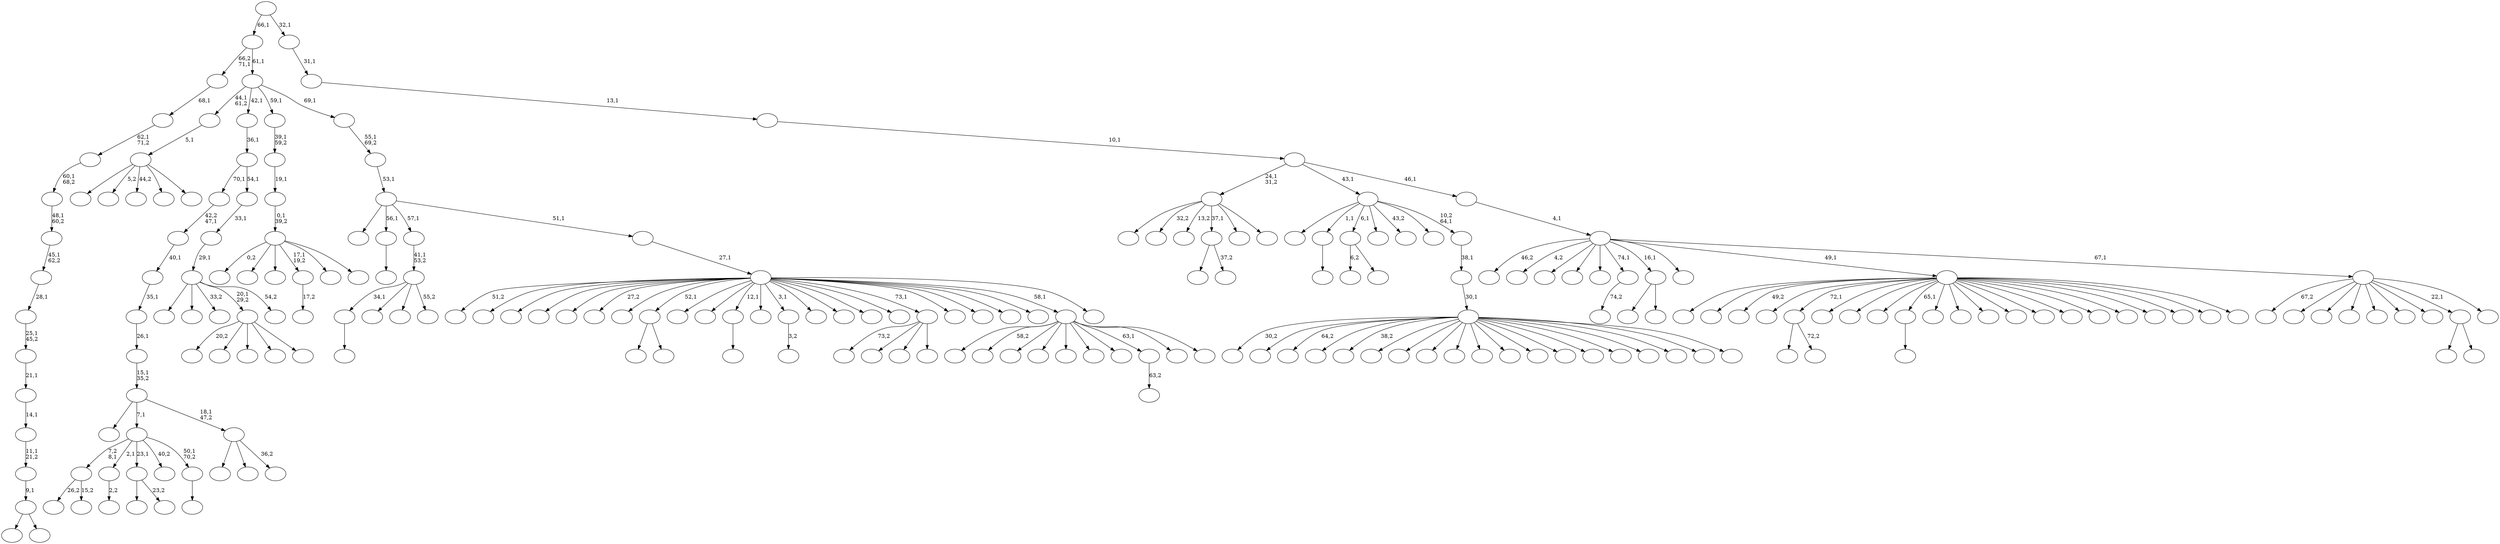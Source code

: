 digraph T {
	225 [label=""]
	224 [label=""]
	223 [label=""]
	222 [label=""]
	221 [label=""]
	220 [label=""]
	219 [label=""]
	218 [label=""]
	217 [label=""]
	216 [label=""]
	215 [label=""]
	214 [label=""]
	213 [label=""]
	212 [label=""]
	211 [label=""]
	210 [label=""]
	209 [label=""]
	208 [label=""]
	207 [label=""]
	206 [label=""]
	205 [label=""]
	204 [label=""]
	203 [label=""]
	202 [label=""]
	201 [label=""]
	200 [label=""]
	199 [label=""]
	198 [label=""]
	197 [label=""]
	196 [label=""]
	195 [label=""]
	194 [label=""]
	193 [label=""]
	192 [label=""]
	191 [label=""]
	190 [label=""]
	189 [label=""]
	188 [label=""]
	187 [label=""]
	186 [label=""]
	185 [label=""]
	184 [label=""]
	183 [label=""]
	182 [label=""]
	181 [label=""]
	180 [label=""]
	179 [label=""]
	178 [label=""]
	177 [label=""]
	176 [label=""]
	175 [label=""]
	174 [label=""]
	173 [label=""]
	172 [label=""]
	171 [label=""]
	170 [label=""]
	169 [label=""]
	168 [label=""]
	167 [label=""]
	166 [label=""]
	165 [label=""]
	164 [label=""]
	163 [label=""]
	162 [label=""]
	161 [label=""]
	160 [label=""]
	159 [label=""]
	158 [label=""]
	157 [label=""]
	156 [label=""]
	155 [label=""]
	154 [label=""]
	153 [label=""]
	152 [label=""]
	151 [label=""]
	150 [label=""]
	149 [label=""]
	148 [label=""]
	147 [label=""]
	146 [label=""]
	145 [label=""]
	144 [label=""]
	143 [label=""]
	142 [label=""]
	141 [label=""]
	140 [label=""]
	139 [label=""]
	138 [label=""]
	137 [label=""]
	136 [label=""]
	135 [label=""]
	134 [label=""]
	133 [label=""]
	132 [label=""]
	131 [label=""]
	130 [label=""]
	129 [label=""]
	128 [label=""]
	127 [label=""]
	126 [label=""]
	125 [label=""]
	124 [label=""]
	123 [label=""]
	122 [label=""]
	121 [label=""]
	120 [label=""]
	119 [label=""]
	118 [label=""]
	117 [label=""]
	116 [label=""]
	115 [label=""]
	114 [label=""]
	113 [label=""]
	112 [label=""]
	111 [label=""]
	110 [label=""]
	109 [label=""]
	108 [label=""]
	107 [label=""]
	106 [label=""]
	105 [label=""]
	104 [label=""]
	103 [label=""]
	102 [label=""]
	101 [label=""]
	100 [label=""]
	99 [label=""]
	98 [label=""]
	97 [label=""]
	96 [label=""]
	95 [label=""]
	94 [label=""]
	93 [label=""]
	92 [label=""]
	91 [label=""]
	90 [label=""]
	89 [label=""]
	88 [label=""]
	87 [label=""]
	86 [label=""]
	85 [label=""]
	84 [label=""]
	83 [label=""]
	82 [label=""]
	81 [label=""]
	80 [label=""]
	79 [label=""]
	78 [label=""]
	77 [label=""]
	76 [label=""]
	75 [label=""]
	74 [label=""]
	73 [label=""]
	72 [label=""]
	71 [label=""]
	70 [label=""]
	69 [label=""]
	68 [label=""]
	67 [label=""]
	66 [label=""]
	65 [label=""]
	64 [label=""]
	63 [label=""]
	62 [label=""]
	61 [label=""]
	60 [label=""]
	59 [label=""]
	58 [label=""]
	57 [label=""]
	56 [label=""]
	55 [label=""]
	54 [label=""]
	53 [label=""]
	52 [label=""]
	51 [label=""]
	50 [label=""]
	49 [label=""]
	48 [label=""]
	47 [label=""]
	46 [label=""]
	45 [label=""]
	44 [label=""]
	43 [label=""]
	42 [label=""]
	41 [label=""]
	40 [label=""]
	39 [label=""]
	38 [label=""]
	37 [label=""]
	36 [label=""]
	35 [label=""]
	34 [label=""]
	33 [label=""]
	32 [label=""]
	31 [label=""]
	30 [label=""]
	29 [label=""]
	28 [label=""]
	27 [label=""]
	26 [label=""]
	25 [label=""]
	24 [label=""]
	23 [label=""]
	22 [label=""]
	21 [label=""]
	20 [label=""]
	19 [label=""]
	18 [label=""]
	17 [label=""]
	16 [label=""]
	15 [label=""]
	14 [label=""]
	13 [label=""]
	12 [label=""]
	11 [label=""]
	10 [label=""]
	9 [label=""]
	8 [label=""]
	7 [label=""]
	6 [label=""]
	5 [label=""]
	4 [label=""]
	3 [label=""]
	2 [label=""]
	1 [label=""]
	0 [label=""]
	218 -> 222 [label="26,2"]
	218 -> 219 [label="15,2"]
	192 -> 195 [label=""]
	192 -> 193 [label="72,2"]
	189 -> 190 [label=""]
	181 -> 182 [label="2,2"]
	175 -> 176 [label=""]
	172 -> 188 [label="6,2"]
	172 -> 173 [label=""]
	168 -> 201 [label=""]
	168 -> 169 [label="23,2"]
	165 -> 166 [label=""]
	156 -> 157 [label=""]
	145 -> 178 [label=""]
	145 -> 146 [label=""]
	134 -> 135 [label=""]
	133 -> 218 [label="7,2\n8,1"]
	133 -> 181 [label="2,1"]
	133 -> 168 [label="23,1"]
	133 -> 155 [label="40,2"]
	133 -> 134 [label="50,1\n70,2"]
	124 -> 125 [label=""]
	121 -> 156 [label="34,1"]
	121 -> 152 [label=""]
	121 -> 136 [label=""]
	121 -> 122 [label="55,2"]
	120 -> 121 [label="41,1\n53,2"]
	114 -> 209 [label=""]
	114 -> 115 [label=""]
	113 -> 114 [label="9,1"]
	112 -> 113 [label="11,1\n21,2"]
	111 -> 112 [label="14,1"]
	110 -> 111 [label="21,1"]
	109 -> 110 [label="25,1\n45,2"]
	108 -> 109 [label="28,1"]
	107 -> 108 [label="45,1\n62,2"]
	106 -> 107 [label="48,1\n60,2"]
	105 -> 106 [label="60,1\n68,2"]
	104 -> 105 [label="62,1\n71,2"]
	103 -> 104 [label="68,1"]
	100 -> 101 [label="3,2"]
	93 -> 94 [label="17,2"]
	91 -> 203 [label=""]
	91 -> 148 [label="5,2"]
	91 -> 131 [label="44,2"]
	91 -> 126 [label=""]
	91 -> 92 [label=""]
	90 -> 91 [label="5,1"]
	88 -> 147 [label=""]
	88 -> 89 [label="37,2"]
	78 -> 223 [label=""]
	78 -> 139 [label=""]
	78 -> 79 [label="36,2"]
	77 -> 216 [label=""]
	77 -> 133 [label="7,1"]
	77 -> 78 [label="18,1\n47,2"]
	76 -> 77 [label="15,1\n35,2"]
	75 -> 76 [label="26,1"]
	74 -> 75 [label="35,1"]
	73 -> 74 [label="40,1"]
	72 -> 73 [label="42,2\n47,1"]
	70 -> 87 [label=""]
	70 -> 71 [label=""]
	64 -> 65 [label="74,2"]
	60 -> 161 [label="20,2"]
	60 -> 144 [label=""]
	60 -> 123 [label=""]
	60 -> 83 [label=""]
	60 -> 61 [label=""]
	57 -> 199 [label="73,2"]
	57 -> 198 [label=""]
	57 -> 187 [label=""]
	57 -> 58 [label=""]
	49 -> 204 [label=""]
	49 -> 149 [label=""]
	49 -> 69 [label="33,2"]
	49 -> 60 [label="20,1\n29,2"]
	49 -> 50 [label="54,2"]
	48 -> 49 [label="29,1"]
	47 -> 48 [label="33,1"]
	46 -> 72 [label="70,1"]
	46 -> 47 [label="54,1"]
	45 -> 46 [label="36,1"]
	41 -> 42 [label="63,2"]
	38 -> 63 [label=""]
	38 -> 39 [label=""]
	33 -> 220 [label=""]
	33 -> 213 [label=""]
	33 -> 211 [label="49,2"]
	33 -> 196 [label=""]
	33 -> 192 [label="72,1"]
	33 -> 184 [label=""]
	33 -> 170 [label=""]
	33 -> 167 [label=""]
	33 -> 165 [label="65,1"]
	33 -> 164 [label=""]
	33 -> 163 [label=""]
	33 -> 162 [label=""]
	33 -> 150 [label=""]
	33 -> 143 [label=""]
	33 -> 137 [label=""]
	33 -> 86 [label=""]
	33 -> 85 [label=""]
	33 -> 66 [label=""]
	33 -> 54 [label=""]
	33 -> 51 [label=""]
	33 -> 34 [label=""]
	30 -> 202 [label=""]
	30 -> 185 [label="32,2"]
	30 -> 141 [label="13,2"]
	30 -> 88 [label="37,1"]
	30 -> 52 [label=""]
	30 -> 31 [label=""]
	28 -> 206 [label=""]
	28 -> 159 [label="58,2"]
	28 -> 142 [label=""]
	28 -> 140 [label=""]
	28 -> 118 [label=""]
	28 -> 99 [label=""]
	28 -> 44 [label=""]
	28 -> 41 [label="63,1"]
	28 -> 40 [label=""]
	28 -> 29 [label=""]
	26 -> 200 [label="0,2"]
	26 -> 132 [label=""]
	26 -> 116 [label=""]
	26 -> 93 [label="17,1\n19,2"]
	26 -> 32 [label=""]
	26 -> 27 [label=""]
	25 -> 26 [label="0,1\n39,2"]
	24 -> 25 [label="19,1"]
	23 -> 24 [label="39,1\n59,2"]
	21 -> 224 [label="51,2"]
	21 -> 214 [label=""]
	21 -> 208 [label=""]
	21 -> 205 [label=""]
	21 -> 194 [label=""]
	21 -> 191 [label="27,2"]
	21 -> 179 [label=""]
	21 -> 145 [label="52,1"]
	21 -> 138 [label=""]
	21 -> 128 [label=""]
	21 -> 124 [label="12,1"]
	21 -> 117 [label=""]
	21 -> 100 [label="3,1"]
	21 -> 84 [label=""]
	21 -> 80 [label=""]
	21 -> 62 [label=""]
	21 -> 59 [label=""]
	21 -> 57 [label="73,1"]
	21 -> 56 [label=""]
	21 -> 53 [label=""]
	21 -> 43 [label=""]
	21 -> 35 [label=""]
	21 -> 28 [label="58,1"]
	21 -> 22 [label=""]
	20 -> 21 [label="27,1"]
	19 -> 197 [label=""]
	19 -> 189 [label="56,1"]
	19 -> 120 [label="57,1"]
	19 -> 20 [label="51,1"]
	18 -> 19 [label="53,1"]
	17 -> 18 [label="55,1\n69,2"]
	16 -> 90 [label="44,1\n61,2"]
	16 -> 45 [label="42,1"]
	16 -> 23 [label="59,1"]
	16 -> 17 [label="69,1"]
	15 -> 103 [label="66,2\n71,1"]
	15 -> 16 [label="61,1"]
	12 -> 221 [label="30,2"]
	12 -> 217 [label=""]
	12 -> 212 [label="64,2"]
	12 -> 210 [label=""]
	12 -> 183 [label="38,2"]
	12 -> 174 [label=""]
	12 -> 171 [label=""]
	12 -> 151 [label=""]
	12 -> 119 [label=""]
	12 -> 98 [label=""]
	12 -> 97 [label=""]
	12 -> 96 [label=""]
	12 -> 82 [label=""]
	12 -> 81 [label=""]
	12 -> 68 [label=""]
	12 -> 67 [label=""]
	12 -> 55 [label=""]
	12 -> 14 [label=""]
	12 -> 13 [label=""]
	11 -> 12 [label="30,1"]
	10 -> 11 [label="38,1"]
	9 -> 215 [label=""]
	9 -> 175 [label="1,1"]
	9 -> 172 [label="6,1"]
	9 -> 160 [label=""]
	9 -> 95 [label="43,2"]
	9 -> 37 [label=""]
	9 -> 10 [label="10,2\n64,1"]
	7 -> 225 [label="67,2"]
	7 -> 186 [label=""]
	7 -> 177 [label=""]
	7 -> 158 [label=""]
	7 -> 154 [label=""]
	7 -> 130 [label=""]
	7 -> 127 [label=""]
	7 -> 70 [label="22,1"]
	7 -> 8 [label=""]
	6 -> 207 [label="46,2"]
	6 -> 180 [label="4,2"]
	6 -> 153 [label=""]
	6 -> 129 [label=""]
	6 -> 102 [label=""]
	6 -> 64 [label="74,1"]
	6 -> 38 [label="16,1"]
	6 -> 36 [label=""]
	6 -> 33 [label="49,1"]
	6 -> 7 [label="67,1"]
	5 -> 6 [label="4,1"]
	4 -> 30 [label="24,1\n31,2"]
	4 -> 9 [label="43,1"]
	4 -> 5 [label="46,1"]
	3 -> 4 [label="10,1"]
	2 -> 3 [label="13,1"]
	1 -> 2 [label="31,1"]
	0 -> 15 [label="66,1"]
	0 -> 1 [label="32,1"]
}
